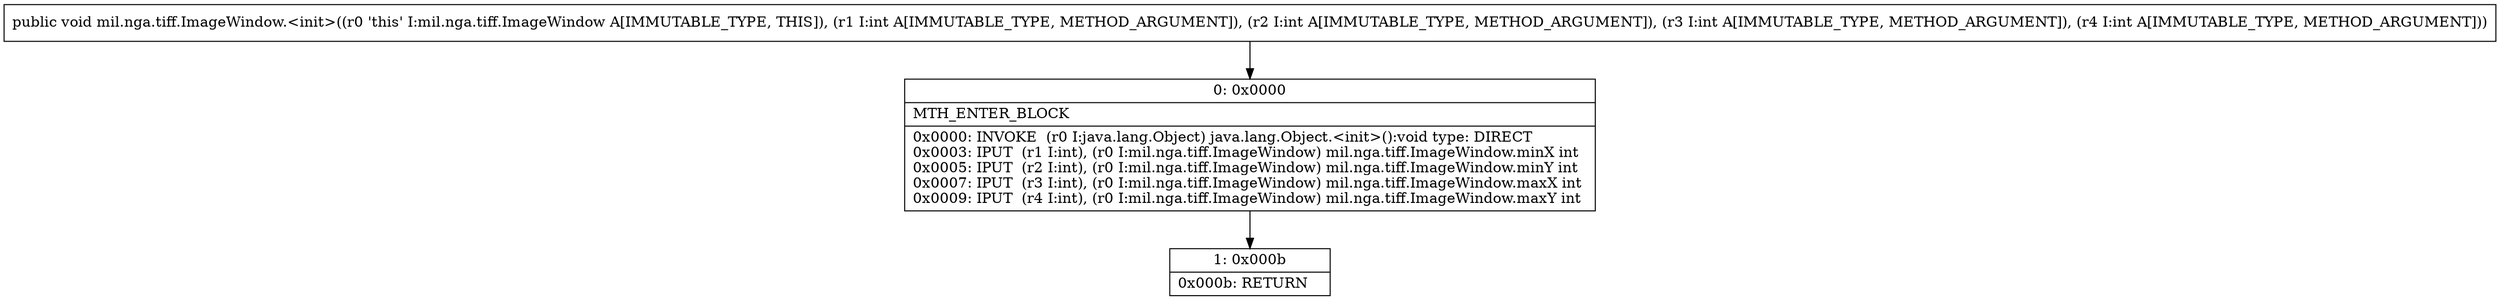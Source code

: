 digraph "CFG formil.nga.tiff.ImageWindow.\<init\>(IIII)V" {
Node_0 [shape=record,label="{0\:\ 0x0000|MTH_ENTER_BLOCK\l|0x0000: INVOKE  (r0 I:java.lang.Object) java.lang.Object.\<init\>():void type: DIRECT \l0x0003: IPUT  (r1 I:int), (r0 I:mil.nga.tiff.ImageWindow) mil.nga.tiff.ImageWindow.minX int \l0x0005: IPUT  (r2 I:int), (r0 I:mil.nga.tiff.ImageWindow) mil.nga.tiff.ImageWindow.minY int \l0x0007: IPUT  (r3 I:int), (r0 I:mil.nga.tiff.ImageWindow) mil.nga.tiff.ImageWindow.maxX int \l0x0009: IPUT  (r4 I:int), (r0 I:mil.nga.tiff.ImageWindow) mil.nga.tiff.ImageWindow.maxY int \l}"];
Node_1 [shape=record,label="{1\:\ 0x000b|0x000b: RETURN   \l}"];
MethodNode[shape=record,label="{public void mil.nga.tiff.ImageWindow.\<init\>((r0 'this' I:mil.nga.tiff.ImageWindow A[IMMUTABLE_TYPE, THIS]), (r1 I:int A[IMMUTABLE_TYPE, METHOD_ARGUMENT]), (r2 I:int A[IMMUTABLE_TYPE, METHOD_ARGUMENT]), (r3 I:int A[IMMUTABLE_TYPE, METHOD_ARGUMENT]), (r4 I:int A[IMMUTABLE_TYPE, METHOD_ARGUMENT])) }"];
MethodNode -> Node_0;
Node_0 -> Node_1;
}

